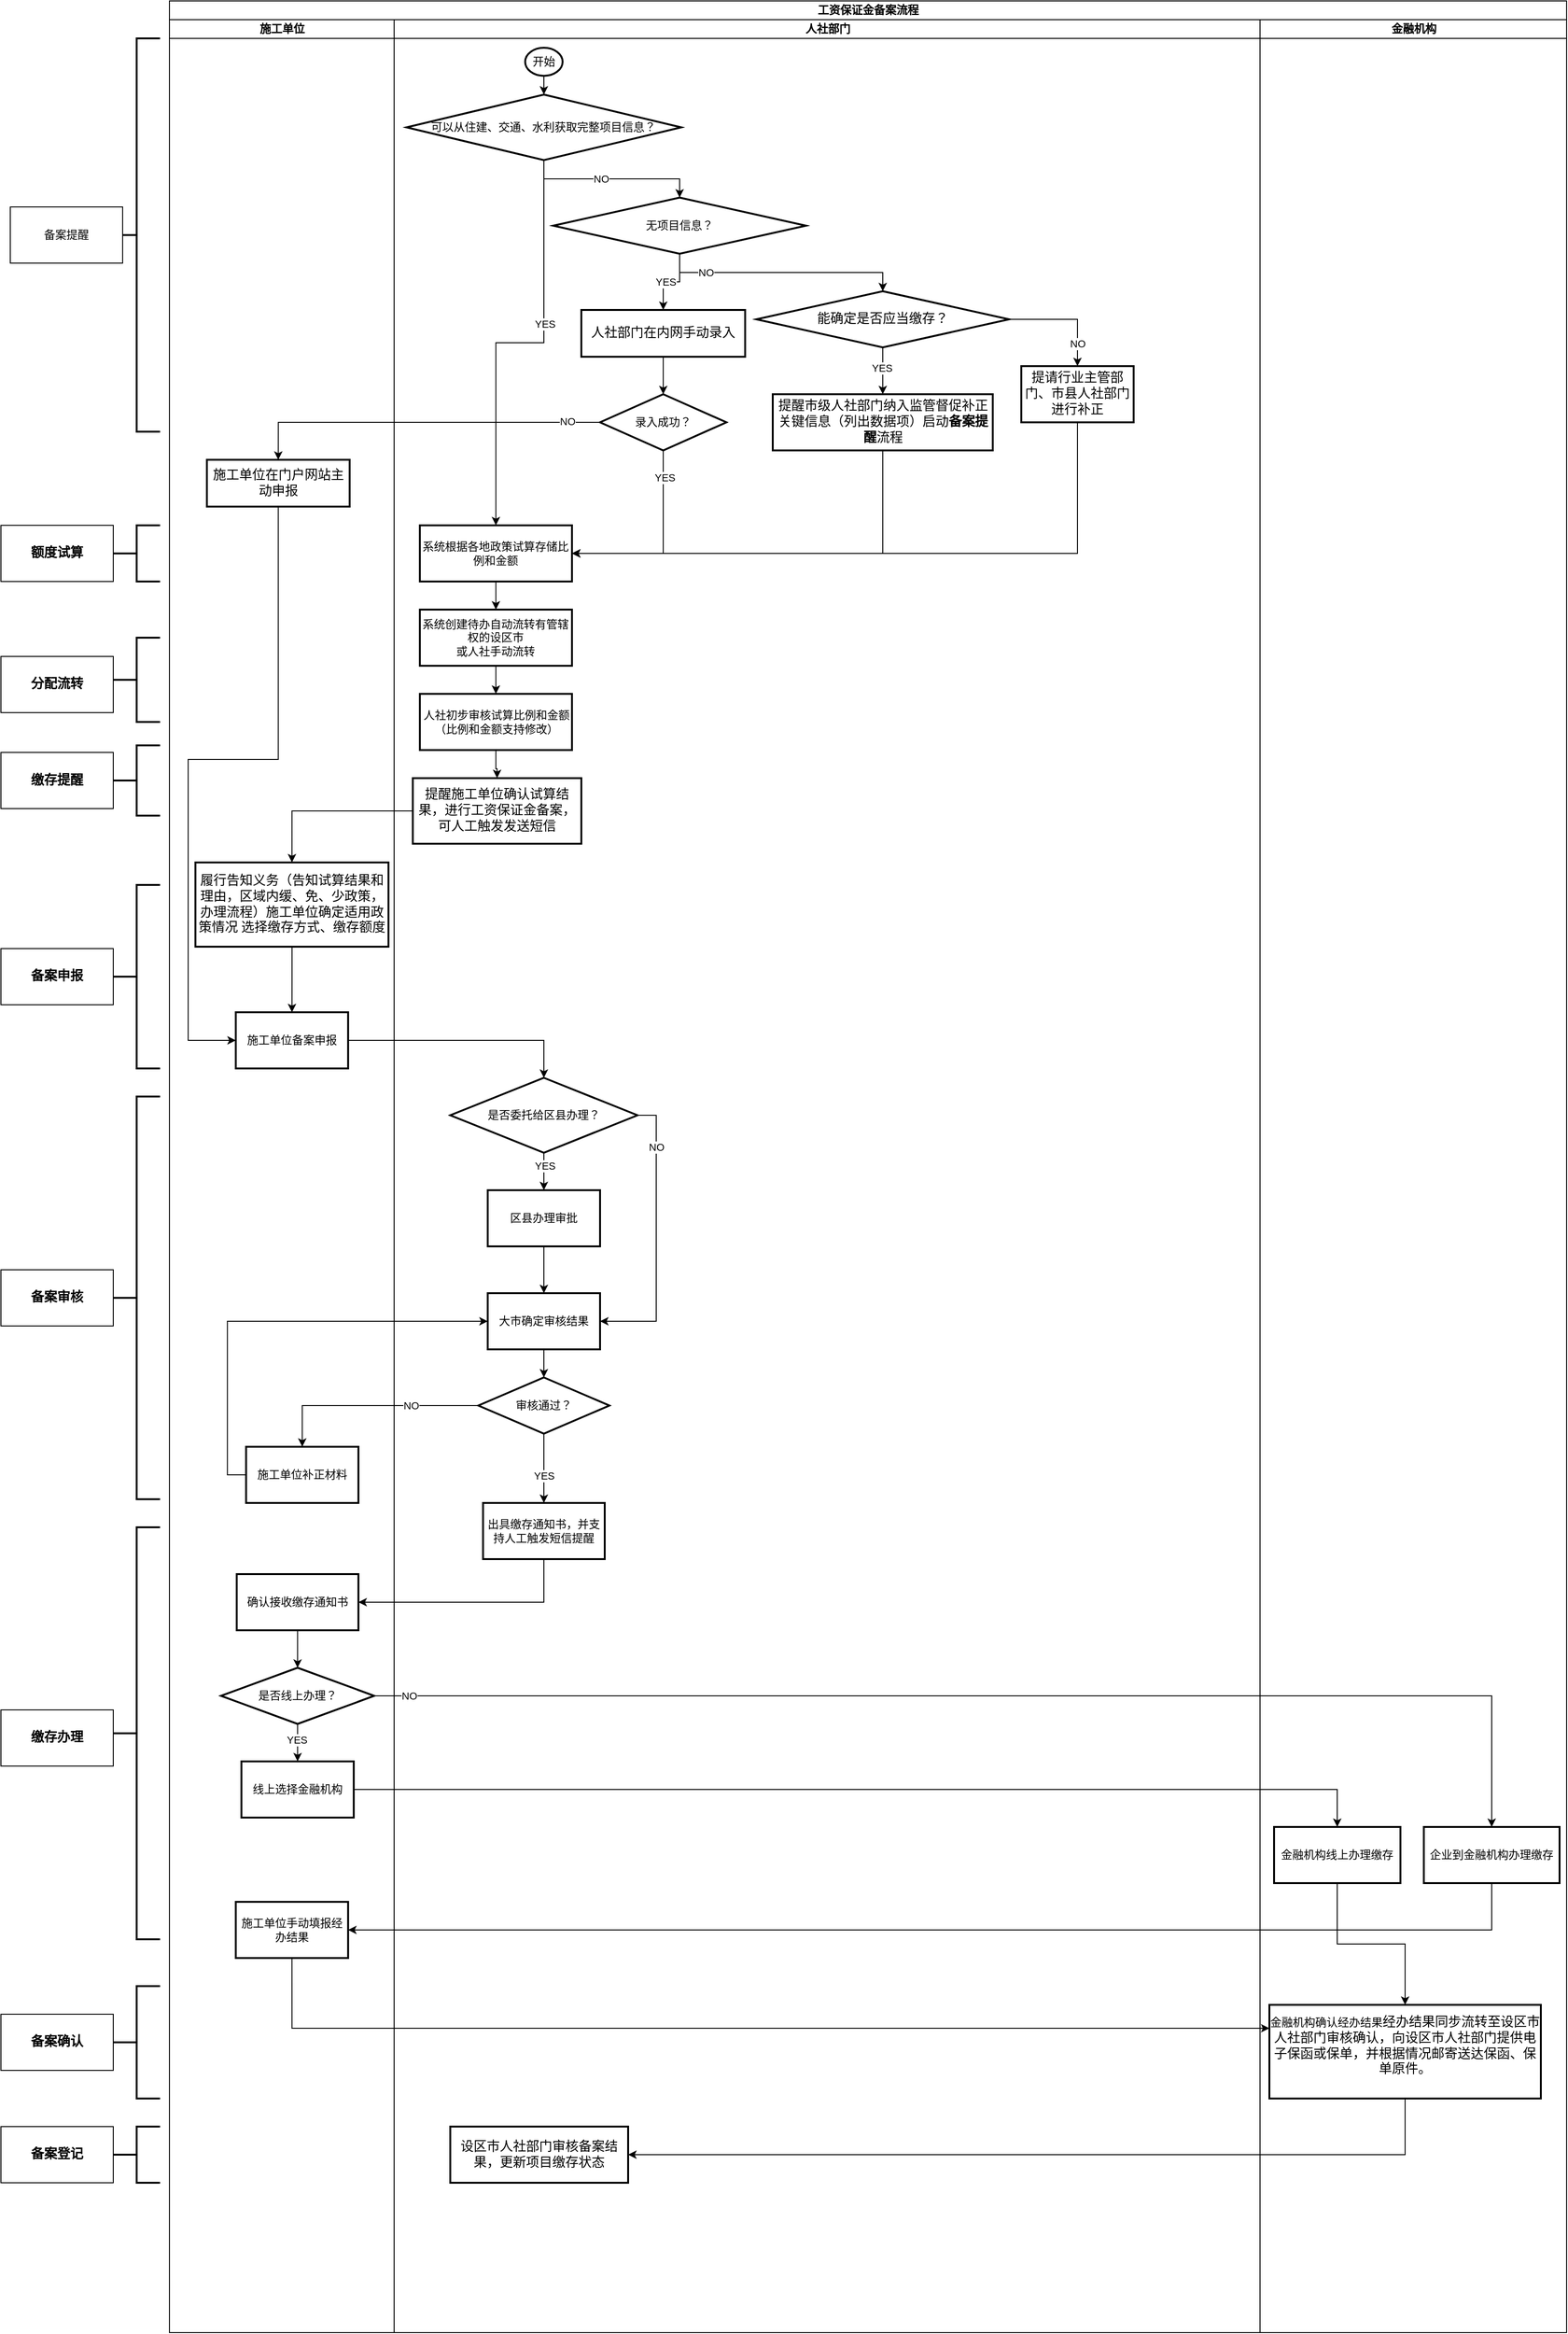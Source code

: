<mxfile version="24.4.13" type="github">
  <diagram id="C5RBs43oDa-KdzZeNtuy" name="Page-1">
    <mxGraphModel dx="1221" dy="769" grid="1" gridSize="10" guides="1" tooltips="1" connect="1" arrows="1" fold="1" page="1" pageScale="1" pageWidth="827" pageHeight="1169" math="0" shadow="0">
      <root>
        <mxCell id="WIyWlLk6GJQsqaUBKTNV-0" />
        <mxCell id="WIyWlLk6GJQsqaUBKTNV-1" parent="WIyWlLk6GJQsqaUBKTNV-0" />
        <mxCell id="9LDn9u9Lr8wdJQs9lt3B-1" value="工资保证金备案流程" style="swimlane;childLayout=stackLayout;resizeParent=1;resizeParentMax=0;startSize=20;html=1;" vertex="1" parent="WIyWlLk6GJQsqaUBKTNV-1">
          <mxGeometry x="200" y="150" width="1492.5" height="2490" as="geometry" />
        </mxCell>
        <mxCell id="9LDn9u9Lr8wdJQs9lt3B-2" value="施工单位" style="swimlane;startSize=20;html=1;" vertex="1" parent="9LDn9u9Lr8wdJQs9lt3B-1">
          <mxGeometry y="20" width="240" height="2470" as="geometry" />
        </mxCell>
        <mxCell id="9LDn9u9Lr8wdJQs9lt3B-81" value="" style="edgeStyle=orthogonalEdgeStyle;rounded=0;orthogonalLoop=1;jettySize=auto;html=1;" edge="1" parent="9LDn9u9Lr8wdJQs9lt3B-2" source="9LDn9u9Lr8wdJQs9lt3B-77" target="9LDn9u9Lr8wdJQs9lt3B-80">
          <mxGeometry relative="1" as="geometry" />
        </mxCell>
        <mxCell id="9LDn9u9Lr8wdJQs9lt3B-77" value="&lt;p class=&quot;MsoNormal&quot;&gt;&lt;span style=&quot;mso-spacerun:&#39;yes&#39;;font-family:宋体;mso-ascii-font-family:Calibri;&lt;br/&gt;mso-hansi-font-family:Calibri;mso-bidi-font-family:&#39;Times New Roman&#39;;font-size:10.5pt;&lt;br/&gt;mso-font-kerning:1.0pt;&quot;&gt;&lt;font face=&quot;宋体&quot;&gt;履行告知义务（告知试算结果和理由，区域内缓、免、少政策，办理流程）&lt;/font&gt;&lt;/span&gt;&lt;font style=&quot;font-family: 宋体; font-size: 10.5pt; background-color: initial;&quot; face=&quot;宋体&quot;&gt;施工单位确定适用政策情况&lt;/font&gt;&lt;span style=&quot;font-family: 宋体; font-size: 10.5pt; background-color: initial;&quot;&gt; &lt;/span&gt;&lt;font style=&quot;font-family: 宋体; font-size: 10.5pt; background-color: initial;&quot; face=&quot;宋体&quot;&gt;选择缴存方式、&lt;/font&gt;&lt;font style=&quot;font-family: 宋体; font-size: 10.5pt; background-color: initial;&quot; face=&quot;宋体&quot;&gt;缴存额度&lt;/font&gt;&lt;/p&gt;" style="whiteSpace=wrap;html=1;strokeWidth=2;" vertex="1" parent="9LDn9u9Lr8wdJQs9lt3B-2">
          <mxGeometry x="27.75" y="900" width="206.25" height="90" as="geometry" />
        </mxCell>
        <mxCell id="9LDn9u9Lr8wdJQs9lt3B-80" value="施工单位备案申报" style="whiteSpace=wrap;html=1;strokeWidth=2;" vertex="1" parent="9LDn9u9Lr8wdJQs9lt3B-2">
          <mxGeometry x="70.87" y="1060" width="120" height="60" as="geometry" />
        </mxCell>
        <mxCell id="9LDn9u9Lr8wdJQs9lt3B-83" style="edgeStyle=orthogonalEdgeStyle;rounded=0;orthogonalLoop=1;jettySize=auto;html=1;entryX=0;entryY=0.5;entryDx=0;entryDy=0;" edge="1" parent="9LDn9u9Lr8wdJQs9lt3B-2" source="9LDn9u9Lr8wdJQs9lt3B-26" target="9LDn9u9Lr8wdJQs9lt3B-80">
          <mxGeometry relative="1" as="geometry">
            <Array as="points">
              <mxPoint x="116" y="790" />
              <mxPoint x="20" y="790" />
              <mxPoint x="20" y="1090" />
            </Array>
          </mxGeometry>
        </mxCell>
        <mxCell id="9LDn9u9Lr8wdJQs9lt3B-26" value="&lt;p class=&quot;MsoNormal&quot;&gt;&lt;span style=&quot;mso-spacerun:&#39;yes&#39;;font-family:宋体;mso-ascii-font-family:Calibri;&lt;br/&gt;mso-hansi-font-family:Calibri;mso-bidi-font-family:&#39;Times New Roman&#39;;font-size:10.5pt;&lt;br/&gt;mso-font-kerning:1.0pt;&quot;&gt;施工单位在门户网站主动申报&lt;/span&gt;&lt;/p&gt;" style="whiteSpace=wrap;html=1;strokeWidth=2;" vertex="1" parent="9LDn9u9Lr8wdJQs9lt3B-2">
          <mxGeometry x="40" y="470" width="152.5" height="50" as="geometry" />
        </mxCell>
        <mxCell id="9LDn9u9Lr8wdJQs9lt3B-89" value="施工单位补正材料" style="whiteSpace=wrap;html=1;strokeWidth=2;" vertex="1" parent="9LDn9u9Lr8wdJQs9lt3B-2">
          <mxGeometry x="81.87" y="1524" width="120" height="60" as="geometry" />
        </mxCell>
        <mxCell id="9LDn9u9Lr8wdJQs9lt3B-99" value="" style="edgeStyle=orthogonalEdgeStyle;rounded=0;orthogonalLoop=1;jettySize=auto;html=1;" edge="1" parent="9LDn9u9Lr8wdJQs9lt3B-2" source="9LDn9u9Lr8wdJQs9lt3B-96" target="9LDn9u9Lr8wdJQs9lt3B-98">
          <mxGeometry relative="1" as="geometry" />
        </mxCell>
        <mxCell id="9LDn9u9Lr8wdJQs9lt3B-96" value="确认接收缴存通知书" style="whiteSpace=wrap;html=1;strokeWidth=2;" vertex="1" parent="9LDn9u9Lr8wdJQs9lt3B-2">
          <mxGeometry x="71.87" y="1660" width="130" height="60" as="geometry" />
        </mxCell>
        <mxCell id="9LDn9u9Lr8wdJQs9lt3B-101" value="" style="edgeStyle=orthogonalEdgeStyle;rounded=0;orthogonalLoop=1;jettySize=auto;html=1;" edge="1" parent="9LDn9u9Lr8wdJQs9lt3B-2" source="9LDn9u9Lr8wdJQs9lt3B-98" target="9LDn9u9Lr8wdJQs9lt3B-100">
          <mxGeometry relative="1" as="geometry" />
        </mxCell>
        <mxCell id="9LDn9u9Lr8wdJQs9lt3B-108" value="YES" style="edgeLabel;html=1;align=center;verticalAlign=middle;resizable=0;points=[];" vertex="1" connectable="0" parent="9LDn9u9Lr8wdJQs9lt3B-101">
          <mxGeometry x="-0.141" y="-1" relative="1" as="geometry">
            <mxPoint as="offset" />
          </mxGeometry>
        </mxCell>
        <mxCell id="9LDn9u9Lr8wdJQs9lt3B-98" value="是否线上办理？" style="rhombus;whiteSpace=wrap;html=1;strokeWidth=2;" vertex="1" parent="9LDn9u9Lr8wdJQs9lt3B-2">
          <mxGeometry x="55.01" y="1760" width="163.75" height="60" as="geometry" />
        </mxCell>
        <mxCell id="9LDn9u9Lr8wdJQs9lt3B-100" value="线上选择金融机构" style="whiteSpace=wrap;html=1;strokeWidth=2;" vertex="1" parent="9LDn9u9Lr8wdJQs9lt3B-2">
          <mxGeometry x="76.885" y="1860" width="120" height="60" as="geometry" />
        </mxCell>
        <mxCell id="9LDn9u9Lr8wdJQs9lt3B-109" value="施工单位手动填报经办结果" style="whiteSpace=wrap;html=1;strokeWidth=2;" vertex="1" parent="9LDn9u9Lr8wdJQs9lt3B-2">
          <mxGeometry x="70.865" y="2010" width="120" height="60" as="geometry" />
        </mxCell>
        <mxCell id="9LDn9u9Lr8wdJQs9lt3B-3" value="人社部门" style="swimlane;startSize=20;html=1;" vertex="1" parent="9LDn9u9Lr8wdJQs9lt3B-1">
          <mxGeometry x="240" y="20" width="925" height="2470" as="geometry" />
        </mxCell>
        <mxCell id="9LDn9u9Lr8wdJQs9lt3B-5" value="开始" style="strokeWidth=2;html=1;shape=mxgraph.flowchart.start_2;whiteSpace=wrap;" vertex="1" parent="9LDn9u9Lr8wdJQs9lt3B-3">
          <mxGeometry x="140" y="30" width="40" height="30" as="geometry" />
        </mxCell>
        <mxCell id="9LDn9u9Lr8wdJQs9lt3B-9" value="" style="edgeStyle=orthogonalEdgeStyle;rounded=0;orthogonalLoop=1;jettySize=auto;html=1;" edge="1" parent="9LDn9u9Lr8wdJQs9lt3B-3" source="9LDn9u9Lr8wdJQs9lt3B-6" target="9LDn9u9Lr8wdJQs9lt3B-8">
          <mxGeometry relative="1" as="geometry" />
        </mxCell>
        <mxCell id="9LDn9u9Lr8wdJQs9lt3B-10" value="YES" style="edgeLabel;html=1;align=center;verticalAlign=middle;resizable=0;points=[];" vertex="1" connectable="0" parent="9LDn9u9Lr8wdJQs9lt3B-9">
          <mxGeometry x="-0.209" y="1" relative="1" as="geometry">
            <mxPoint as="offset" />
          </mxGeometry>
        </mxCell>
        <mxCell id="9LDn9u9Lr8wdJQs9lt3B-6" value="可以从住建、交通、水利获取完整项目信息？" style="strokeWidth=2;html=1;shape=mxgraph.flowchart.decision;whiteSpace=wrap;" vertex="1" parent="9LDn9u9Lr8wdJQs9lt3B-3">
          <mxGeometry x="13.28" y="80" width="293.44" height="70" as="geometry" />
        </mxCell>
        <mxCell id="9LDn9u9Lr8wdJQs9lt3B-7" style="edgeStyle=orthogonalEdgeStyle;rounded=0;orthogonalLoop=1;jettySize=auto;html=1;entryX=0.5;entryY=0;entryDx=0;entryDy=0;entryPerimeter=0;" edge="1" parent="9LDn9u9Lr8wdJQs9lt3B-3" source="9LDn9u9Lr8wdJQs9lt3B-5" target="9LDn9u9Lr8wdJQs9lt3B-6">
          <mxGeometry relative="1" as="geometry" />
        </mxCell>
        <mxCell id="9LDn9u9Lr8wdJQs9lt3B-63" style="edgeStyle=orthogonalEdgeStyle;rounded=0;orthogonalLoop=1;jettySize=auto;html=1;entryX=0.5;entryY=0;entryDx=0;entryDy=0;" edge="1" parent="9LDn9u9Lr8wdJQs9lt3B-3" source="9LDn9u9Lr8wdJQs9lt3B-8" target="9LDn9u9Lr8wdJQs9lt3B-73">
          <mxGeometry relative="1" as="geometry" />
        </mxCell>
        <mxCell id="9LDn9u9Lr8wdJQs9lt3B-8" value="系统根据各地政策试算存储比例和金额" style="whiteSpace=wrap;html=1;strokeWidth=2;" vertex="1" parent="9LDn9u9Lr8wdJQs9lt3B-3">
          <mxGeometry x="27.49" y="540" width="162.51" height="60" as="geometry" />
        </mxCell>
        <mxCell id="9LDn9u9Lr8wdJQs9lt3B-32" value="" style="edgeStyle=orthogonalEdgeStyle;rounded=0;orthogonalLoop=1;jettySize=auto;html=1;entryX=0.5;entryY=0;entryDx=0;entryDy=0;entryPerimeter=0;" edge="1" parent="9LDn9u9Lr8wdJQs9lt3B-3" source="9LDn9u9Lr8wdJQs9lt3B-11" target="9LDn9u9Lr8wdJQs9lt3B-31">
          <mxGeometry relative="1" as="geometry" />
        </mxCell>
        <mxCell id="9LDn9u9Lr8wdJQs9lt3B-143" value="NO" style="edgeLabel;html=1;align=center;verticalAlign=middle;resizable=0;points=[];" vertex="1" connectable="0" parent="9LDn9u9Lr8wdJQs9lt3B-32">
          <mxGeometry x="-0.619" relative="1" as="geometry">
            <mxPoint x="-1" as="offset" />
          </mxGeometry>
        </mxCell>
        <mxCell id="9LDn9u9Lr8wdJQs9lt3B-11" value="无项目信息？" style="strokeWidth=2;html=1;shape=mxgraph.flowchart.decision;whiteSpace=wrap;" vertex="1" parent="9LDn9u9Lr8wdJQs9lt3B-3">
          <mxGeometry x="170" y="190" width="270" height="60" as="geometry" />
        </mxCell>
        <mxCell id="9LDn9u9Lr8wdJQs9lt3B-18" value="" style="edgeStyle=orthogonalEdgeStyle;rounded=0;orthogonalLoop=1;jettySize=auto;html=1;" edge="1" parent="9LDn9u9Lr8wdJQs9lt3B-3" source="9LDn9u9Lr8wdJQs9lt3B-14" target="9LDn9u9Lr8wdJQs9lt3B-17">
          <mxGeometry relative="1" as="geometry" />
        </mxCell>
        <mxCell id="9LDn9u9Lr8wdJQs9lt3B-14" value="&lt;p class=&quot;MsoNormal&quot;&gt;&lt;span style=&quot;mso-spacerun:&#39;yes&#39;;font-family:宋体;mso-ascii-font-family:Calibri;&lt;br/&gt;mso-hansi-font-family:Calibri;mso-bidi-font-family:&#39;Times New Roman&#39;;font-size:10.5pt;&lt;br/&gt;mso-font-kerning:1.0pt;&quot;&gt;人社部门在内网手动录入&lt;/span&gt;&lt;span style=&quot;mso-spacerun:&#39;yes&#39;;font-family:宋体;mso-ascii-font-family:Calibri;&lt;br/&gt;mso-hansi-font-family:Calibri;mso-bidi-font-family:&#39;Times New Roman&#39;;font-size:10.5pt;&lt;br/&gt;mso-font-kerning:1.0pt;&quot;&gt;&lt;/span&gt;&lt;/p&gt;" style="whiteSpace=wrap;html=1;strokeWidth=2;" vertex="1" parent="9LDn9u9Lr8wdJQs9lt3B-3">
          <mxGeometry x="200" y="310" width="175" height="50" as="geometry" />
        </mxCell>
        <mxCell id="9LDn9u9Lr8wdJQs9lt3B-12" value="" style="edgeStyle=orthogonalEdgeStyle;rounded=0;orthogonalLoop=1;jettySize=auto;html=1;" edge="1" parent="9LDn9u9Lr8wdJQs9lt3B-3" source="9LDn9u9Lr8wdJQs9lt3B-6" target="9LDn9u9Lr8wdJQs9lt3B-11">
          <mxGeometry relative="1" as="geometry" />
        </mxCell>
        <mxCell id="9LDn9u9Lr8wdJQs9lt3B-13" value="NO" style="edgeLabel;html=1;align=center;verticalAlign=middle;resizable=0;points=[];" vertex="1" connectable="0" parent="9LDn9u9Lr8wdJQs9lt3B-12">
          <mxGeometry x="-0.132" relative="1" as="geometry">
            <mxPoint as="offset" />
          </mxGeometry>
        </mxCell>
        <mxCell id="9LDn9u9Lr8wdJQs9lt3B-15" value="" style="edgeStyle=orthogonalEdgeStyle;rounded=0;orthogonalLoop=1;jettySize=auto;html=1;" edge="1" parent="9LDn9u9Lr8wdJQs9lt3B-3" source="9LDn9u9Lr8wdJQs9lt3B-11" target="9LDn9u9Lr8wdJQs9lt3B-14">
          <mxGeometry relative="1" as="geometry" />
        </mxCell>
        <mxCell id="9LDn9u9Lr8wdJQs9lt3B-16" value="YES" style="edgeLabel;html=1;align=center;verticalAlign=middle;resizable=0;points=[];" vertex="1" connectable="0" parent="9LDn9u9Lr8wdJQs9lt3B-15">
          <mxGeometry x="0.168" relative="1" as="geometry">
            <mxPoint as="offset" />
          </mxGeometry>
        </mxCell>
        <mxCell id="9LDn9u9Lr8wdJQs9lt3B-145" style="edgeStyle=orthogonalEdgeStyle;rounded=0;orthogonalLoop=1;jettySize=auto;html=1;entryX=1;entryY=0.5;entryDx=0;entryDy=0;exitX=0.5;exitY=1;exitDx=0;exitDy=0;" edge="1" parent="9LDn9u9Lr8wdJQs9lt3B-3" source="9LDn9u9Lr8wdJQs9lt3B-17" target="9LDn9u9Lr8wdJQs9lt3B-8">
          <mxGeometry relative="1" as="geometry" />
        </mxCell>
        <mxCell id="9LDn9u9Lr8wdJQs9lt3B-146" value="YES" style="edgeLabel;html=1;align=center;verticalAlign=middle;resizable=0;points=[];" vertex="1" connectable="0" parent="9LDn9u9Lr8wdJQs9lt3B-145">
          <mxGeometry x="-0.72" y="1" relative="1" as="geometry">
            <mxPoint as="offset" />
          </mxGeometry>
        </mxCell>
        <mxCell id="9LDn9u9Lr8wdJQs9lt3B-17" value="录入成功？" style="rhombus;whiteSpace=wrap;html=1;strokeWidth=2;" vertex="1" parent="9LDn9u9Lr8wdJQs9lt3B-3">
          <mxGeometry x="220" y="400" width="135" height="60" as="geometry" />
        </mxCell>
        <mxCell id="9LDn9u9Lr8wdJQs9lt3B-34" value="" style="edgeStyle=orthogonalEdgeStyle;rounded=0;orthogonalLoop=1;jettySize=auto;html=1;" edge="1" parent="9LDn9u9Lr8wdJQs9lt3B-3" source="9LDn9u9Lr8wdJQs9lt3B-31" target="9LDn9u9Lr8wdJQs9lt3B-33">
          <mxGeometry relative="1" as="geometry" />
        </mxCell>
        <mxCell id="9LDn9u9Lr8wdJQs9lt3B-35" value="YES" style="edgeLabel;html=1;align=center;verticalAlign=middle;resizable=0;points=[];" vertex="1" connectable="0" parent="9LDn9u9Lr8wdJQs9lt3B-34">
          <mxGeometry x="-0.133" y="-1" relative="1" as="geometry">
            <mxPoint as="offset" />
          </mxGeometry>
        </mxCell>
        <mxCell id="9LDn9u9Lr8wdJQs9lt3B-37" value="" style="edgeStyle=orthogonalEdgeStyle;rounded=0;orthogonalLoop=1;jettySize=auto;html=1;" edge="1" parent="9LDn9u9Lr8wdJQs9lt3B-3" source="9LDn9u9Lr8wdJQs9lt3B-31" target="9LDn9u9Lr8wdJQs9lt3B-36">
          <mxGeometry relative="1" as="geometry" />
        </mxCell>
        <mxCell id="9LDn9u9Lr8wdJQs9lt3B-38" value="NO" style="edgeLabel;html=1;align=center;verticalAlign=middle;resizable=0;points=[];" vertex="1" connectable="0" parent="9LDn9u9Lr8wdJQs9lt3B-37">
          <mxGeometry x="0.604" relative="1" as="geometry">
            <mxPoint as="offset" />
          </mxGeometry>
        </mxCell>
        <mxCell id="9LDn9u9Lr8wdJQs9lt3B-31" value="&lt;p class=&quot;MsoNormal&quot;&gt;&lt;span style=&quot;mso-spacerun:&#39;yes&#39;;font-family:宋体;mso-ascii-font-family:Calibri;&lt;br/&gt;mso-hansi-font-family:Calibri;mso-bidi-font-family:&#39;Times New Roman&#39;;font-size:10.5pt;&lt;br/&gt;mso-font-kerning:1.0pt;&quot;&gt;能确定是否应当缴存？&lt;/span&gt;&lt;/p&gt;" style="strokeWidth=2;html=1;shape=mxgraph.flowchart.decision;whiteSpace=wrap;" vertex="1" parent="9LDn9u9Lr8wdJQs9lt3B-3">
          <mxGeometry x="387" y="290" width="270" height="60" as="geometry" />
        </mxCell>
        <mxCell id="9LDn9u9Lr8wdJQs9lt3B-42" value="" style="edgeStyle=orthogonalEdgeStyle;rounded=0;orthogonalLoop=1;jettySize=auto;html=1;entryX=1;entryY=0.5;entryDx=0;entryDy=0;exitX=0.5;exitY=1;exitDx=0;exitDy=0;" edge="1" parent="9LDn9u9Lr8wdJQs9lt3B-3" source="9LDn9u9Lr8wdJQs9lt3B-33" target="9LDn9u9Lr8wdJQs9lt3B-8">
          <mxGeometry relative="1" as="geometry" />
        </mxCell>
        <mxCell id="9LDn9u9Lr8wdJQs9lt3B-33" value="&lt;p class=&quot;MsoNormal&quot;&gt;&lt;span style=&quot;mso-spacerun:&#39;yes&#39;;font-family:宋体;mso-ascii-font-family:Calibri;&lt;br/&gt;mso-hansi-font-family:Calibri;mso-bidi-font-family:&#39;Times New Roman&#39;;font-size:10.5pt;&lt;br/&gt;mso-font-kerning:1.0pt;&quot;&gt;提醒市级人社部门纳入监管&lt;/span&gt;&lt;span style=&quot;background-color: initial; font-family: 宋体; font-size: 10.5pt;&quot;&gt;督促补正关键信息（列出数据项）启动&lt;/span&gt;&lt;b style=&quot;background-color: initial;&quot;&gt;&lt;span style=&quot;font-family: 宋体; font-size: 10.5pt;&quot;&gt;备案提醒&lt;/span&gt;&lt;/b&gt;&lt;span style=&quot;background-color: initial; font-family: 宋体; font-size: 10.5pt;&quot;&gt;流程&lt;/span&gt;&lt;/p&gt;" style="whiteSpace=wrap;html=1;strokeWidth=2;" vertex="1" parent="9LDn9u9Lr8wdJQs9lt3B-3">
          <mxGeometry x="404.5" y="400" width="235" height="60" as="geometry" />
        </mxCell>
        <mxCell id="9LDn9u9Lr8wdJQs9lt3B-57" style="edgeStyle=orthogonalEdgeStyle;rounded=0;orthogonalLoop=1;jettySize=auto;html=1;entryX=1;entryY=0.5;entryDx=0;entryDy=0;exitX=0.5;exitY=1;exitDx=0;exitDy=0;" edge="1" parent="9LDn9u9Lr8wdJQs9lt3B-3" source="9LDn9u9Lr8wdJQs9lt3B-36" target="9LDn9u9Lr8wdJQs9lt3B-8">
          <mxGeometry relative="1" as="geometry">
            <Array as="points">
              <mxPoint x="730" y="570" />
            </Array>
          </mxGeometry>
        </mxCell>
        <mxCell id="9LDn9u9Lr8wdJQs9lt3B-36" value="&lt;p class=&quot;MsoNormal&quot;&gt;&lt;span style=&quot;mso-spacerun:&#39;yes&#39;;font-family:宋体;mso-ascii-font-family:Calibri;&lt;br/&gt;mso-hansi-font-family:Calibri;mso-bidi-font-family:&#39;Times New Roman&#39;;font-size:10.5pt;&lt;br/&gt;mso-font-kerning:1.0pt;&quot;&gt;提请行业主管部门、市县人社部门进行补正&lt;/span&gt;&lt;/p&gt;" style="whiteSpace=wrap;html=1;strokeWidth=2;" vertex="1" parent="9LDn9u9Lr8wdJQs9lt3B-3">
          <mxGeometry x="670" y="370" width="120" height="60" as="geometry" />
        </mxCell>
        <mxCell id="9LDn9u9Lr8wdJQs9lt3B-48" value="" style="edgeStyle=orthogonalEdgeStyle;rounded=0;orthogonalLoop=1;jettySize=auto;html=1;" edge="1" parent="9LDn9u9Lr8wdJQs9lt3B-3" source="9LDn9u9Lr8wdJQs9lt3B-45" target="9LDn9u9Lr8wdJQs9lt3B-47">
          <mxGeometry relative="1" as="geometry" />
        </mxCell>
        <mxCell id="9LDn9u9Lr8wdJQs9lt3B-49" value="YES" style="edgeLabel;html=1;align=center;verticalAlign=middle;resizable=0;points=[];" vertex="1" connectable="0" parent="9LDn9u9Lr8wdJQs9lt3B-48">
          <mxGeometry x="-0.289" y="1" relative="1" as="geometry">
            <mxPoint as="offset" />
          </mxGeometry>
        </mxCell>
        <mxCell id="9LDn9u9Lr8wdJQs9lt3B-60" style="edgeStyle=orthogonalEdgeStyle;rounded=0;orthogonalLoop=1;jettySize=auto;html=1;entryX=1;entryY=0.5;entryDx=0;entryDy=0;exitX=1;exitY=0.5;exitDx=0;exitDy=0;" edge="1" parent="9LDn9u9Lr8wdJQs9lt3B-3" source="9LDn9u9Lr8wdJQs9lt3B-45" target="9LDn9u9Lr8wdJQs9lt3B-50">
          <mxGeometry relative="1" as="geometry" />
        </mxCell>
        <mxCell id="9LDn9u9Lr8wdJQs9lt3B-61" value="NO" style="edgeLabel;html=1;align=center;verticalAlign=middle;resizable=0;points=[];" vertex="1" connectable="0" parent="9LDn9u9Lr8wdJQs9lt3B-60">
          <mxGeometry x="-0.638" relative="1" as="geometry">
            <mxPoint y="-1" as="offset" />
          </mxGeometry>
        </mxCell>
        <mxCell id="9LDn9u9Lr8wdJQs9lt3B-45" value="是否委托给区县办理？" style="rhombus;whiteSpace=wrap;html=1;strokeWidth=2;" vertex="1" parent="9LDn9u9Lr8wdJQs9lt3B-3">
          <mxGeometry x="60" y="1130" width="200" height="80" as="geometry" />
        </mxCell>
        <mxCell id="9LDn9u9Lr8wdJQs9lt3B-51" value="" style="edgeStyle=orthogonalEdgeStyle;rounded=0;orthogonalLoop=1;jettySize=auto;html=1;" edge="1" parent="9LDn9u9Lr8wdJQs9lt3B-3" source="9LDn9u9Lr8wdJQs9lt3B-47" target="9LDn9u9Lr8wdJQs9lt3B-50">
          <mxGeometry relative="1" as="geometry" />
        </mxCell>
        <mxCell id="9LDn9u9Lr8wdJQs9lt3B-47" value="区县办理审批" style="whiteSpace=wrap;html=1;strokeWidth=2;" vertex="1" parent="9LDn9u9Lr8wdJQs9lt3B-3">
          <mxGeometry x="100.01" y="1250" width="120" height="60" as="geometry" />
        </mxCell>
        <mxCell id="9LDn9u9Lr8wdJQs9lt3B-86" value="" style="edgeStyle=orthogonalEdgeStyle;rounded=0;orthogonalLoop=1;jettySize=auto;html=1;" edge="1" parent="9LDn9u9Lr8wdJQs9lt3B-3" source="9LDn9u9Lr8wdJQs9lt3B-50" target="9LDn9u9Lr8wdJQs9lt3B-85">
          <mxGeometry relative="1" as="geometry" />
        </mxCell>
        <mxCell id="9LDn9u9Lr8wdJQs9lt3B-50" value="大市确定审核结果" style="whiteSpace=wrap;html=1;strokeWidth=2;" vertex="1" parent="9LDn9u9Lr8wdJQs9lt3B-3">
          <mxGeometry x="100" y="1360" width="120" height="60" as="geometry" />
        </mxCell>
        <mxCell id="9LDn9u9Lr8wdJQs9lt3B-62" value="人社初步审核试算比例和金额（比例和金额支持修改）" style="whiteSpace=wrap;html=1;strokeWidth=2;" vertex="1" parent="9LDn9u9Lr8wdJQs9lt3B-3">
          <mxGeometry x="27.5" y="720" width="162.5" height="60" as="geometry" />
        </mxCell>
        <mxCell id="9LDn9u9Lr8wdJQs9lt3B-74" style="edgeStyle=orthogonalEdgeStyle;rounded=0;orthogonalLoop=1;jettySize=auto;html=1;entryX=0.5;entryY=0;entryDx=0;entryDy=0;" edge="1" parent="9LDn9u9Lr8wdJQs9lt3B-3" source="9LDn9u9Lr8wdJQs9lt3B-73" target="9LDn9u9Lr8wdJQs9lt3B-62">
          <mxGeometry relative="1" as="geometry" />
        </mxCell>
        <mxCell id="9LDn9u9Lr8wdJQs9lt3B-73" value="系统创建待办自动流转有管辖权的设区市&lt;div&gt;或&lt;span style=&quot;background-color: initial;&quot;&gt;人社手动流转&lt;/span&gt;&lt;/div&gt;" style="whiteSpace=wrap;html=1;strokeWidth=2;" vertex="1" parent="9LDn9u9Lr8wdJQs9lt3B-3">
          <mxGeometry x="27.49" y="630" width="162.51" height="60" as="geometry" />
        </mxCell>
        <mxCell id="9LDn9u9Lr8wdJQs9lt3B-65" value="&lt;p class=&quot;MsoNormal&quot;&gt;&lt;span style=&quot;mso-spacerun:&#39;yes&#39;;font-family:宋体;mso-ascii-font-family:Calibri;&lt;br/&gt;mso-hansi-font-family:Calibri;mso-bidi-font-family:&#39;Times New Roman&#39;;font-size:10.5pt;&lt;br/&gt;mso-font-kerning:1.0pt;&quot;&gt;提醒施工单位确认试算结果，进行工资保证金备案，可人工触发发送短信&lt;/span&gt;&lt;/p&gt;" style="whiteSpace=wrap;html=1;strokeWidth=2;" vertex="1" parent="9LDn9u9Lr8wdJQs9lt3B-3">
          <mxGeometry x="20" y="810" width="180" height="70" as="geometry" />
        </mxCell>
        <mxCell id="9LDn9u9Lr8wdJQs9lt3B-69" style="edgeStyle=orthogonalEdgeStyle;rounded=0;orthogonalLoop=1;jettySize=auto;html=1;entryX=0.5;entryY=0;entryDx=0;entryDy=0;" edge="1" parent="9LDn9u9Lr8wdJQs9lt3B-3" source="9LDn9u9Lr8wdJQs9lt3B-62" target="9LDn9u9Lr8wdJQs9lt3B-65">
          <mxGeometry relative="1" as="geometry" />
        </mxCell>
        <mxCell id="9LDn9u9Lr8wdJQs9lt3B-88" value="" style="edgeStyle=orthogonalEdgeStyle;rounded=0;orthogonalLoop=1;jettySize=auto;html=1;" edge="1" parent="9LDn9u9Lr8wdJQs9lt3B-3" source="9LDn9u9Lr8wdJQs9lt3B-85" target="9LDn9u9Lr8wdJQs9lt3B-87">
          <mxGeometry relative="1" as="geometry" />
        </mxCell>
        <mxCell id="9LDn9u9Lr8wdJQs9lt3B-92" value="YES" style="edgeLabel;html=1;align=center;verticalAlign=middle;resizable=0;points=[];" vertex="1" connectable="0" parent="9LDn9u9Lr8wdJQs9lt3B-88">
          <mxGeometry x="0.213" relative="1" as="geometry">
            <mxPoint as="offset" />
          </mxGeometry>
        </mxCell>
        <mxCell id="9LDn9u9Lr8wdJQs9lt3B-85" value="审核通过？" style="rhombus;whiteSpace=wrap;html=1;strokeWidth=2;" vertex="1" parent="9LDn9u9Lr8wdJQs9lt3B-3">
          <mxGeometry x="90" y="1450" width="140" height="60" as="geometry" />
        </mxCell>
        <mxCell id="9LDn9u9Lr8wdJQs9lt3B-87" value="出具缴存通知书，并支持人工触发短信提醒" style="whiteSpace=wrap;html=1;strokeWidth=2;" vertex="1" parent="9LDn9u9Lr8wdJQs9lt3B-3">
          <mxGeometry x="95.01" y="1584" width="130" height="60" as="geometry" />
        </mxCell>
        <mxCell id="9LDn9u9Lr8wdJQs9lt3B-123" value="&lt;p class=&quot;MsoNormal&quot;&gt;&lt;span style=&quot;font-family: 宋体; font-size: 10.5pt;&quot;&gt;设区市人社部门审核备案结果，更新项目缴存状态&lt;/span&gt;&lt;/p&gt;" style="whiteSpace=wrap;html=1;strokeWidth=2;" vertex="1" parent="9LDn9u9Lr8wdJQs9lt3B-3">
          <mxGeometry x="60" y="2250" width="190" height="60" as="geometry" />
        </mxCell>
        <mxCell id="9LDn9u9Lr8wdJQs9lt3B-4" value="金融机构" style="swimlane;startSize=20;html=1;" vertex="1" parent="9LDn9u9Lr8wdJQs9lt3B-1">
          <mxGeometry x="1165" y="20" width="327.5" height="2470" as="geometry" />
        </mxCell>
        <mxCell id="9LDn9u9Lr8wdJQs9lt3B-102" value="企业到金融机构办理缴存" style="whiteSpace=wrap;html=1;strokeWidth=2;" vertex="1" parent="9LDn9u9Lr8wdJQs9lt3B-4">
          <mxGeometry x="175" y="1930" width="145" height="60" as="geometry" />
        </mxCell>
        <mxCell id="9LDn9u9Lr8wdJQs9lt3B-122" style="edgeStyle=orthogonalEdgeStyle;rounded=0;orthogonalLoop=1;jettySize=auto;html=1;entryX=0.5;entryY=0;entryDx=0;entryDy=0;" edge="1" parent="9LDn9u9Lr8wdJQs9lt3B-4" source="9LDn9u9Lr8wdJQs9lt3B-105" target="9LDn9u9Lr8wdJQs9lt3B-111">
          <mxGeometry relative="1" as="geometry" />
        </mxCell>
        <mxCell id="9LDn9u9Lr8wdJQs9lt3B-105" value="金融机构线上办理缴存" style="whiteSpace=wrap;html=1;strokeWidth=2;" vertex="1" parent="9LDn9u9Lr8wdJQs9lt3B-4">
          <mxGeometry x="15" y="1930" width="135" height="60" as="geometry" />
        </mxCell>
        <mxCell id="9LDn9u9Lr8wdJQs9lt3B-111" value="金融机构确认经办结果&lt;span style=&quot;text-indent: -94.5pt; background-color: initial; font-family: 宋体; font-size: 10.5pt;&quot;&gt;经办结果同步流转至&lt;/span&gt;&lt;span style=&quot;text-indent: -94.5pt; background-color: initial; font-family: 宋体; font-size: 10.5pt;&quot;&gt;设区市人社部门审核确认，向&lt;/span&gt;&lt;span style=&quot;text-indent: -94.5pt; background-color: initial; font-family: 宋体; font-size: 10.5pt;&quot;&gt;设区市人社部门提供电子保函或保单，并根据情况邮寄送达保函、保单原件。&lt;/span&gt;&lt;p style=&quot;margin-left:94.5pt;text-indent:-94.5pt;mso-char-indent-count:-9.0;&quot; class=&quot;MsoNormal&quot;&gt;&lt;span style=&quot;font-family: 宋体; font-size: 10.5pt;&quot;&gt;&lt;/span&gt;&lt;/p&gt;" style="whiteSpace=wrap;html=1;strokeWidth=2;" vertex="1" parent="9LDn9u9Lr8wdJQs9lt3B-4">
          <mxGeometry x="10" y="2120" width="290" height="100" as="geometry" />
        </mxCell>
        <mxCell id="9LDn9u9Lr8wdJQs9lt3B-78" style="edgeStyle=orthogonalEdgeStyle;rounded=0;orthogonalLoop=1;jettySize=auto;html=1;entryX=0.5;entryY=0;entryDx=0;entryDy=0;" edge="1" parent="9LDn9u9Lr8wdJQs9lt3B-1" source="9LDn9u9Lr8wdJQs9lt3B-65" target="9LDn9u9Lr8wdJQs9lt3B-77">
          <mxGeometry relative="1" as="geometry" />
        </mxCell>
        <mxCell id="9LDn9u9Lr8wdJQs9lt3B-27" style="edgeStyle=orthogonalEdgeStyle;rounded=0;orthogonalLoop=1;jettySize=auto;html=1;entryX=0.5;entryY=0;entryDx=0;entryDy=0;" edge="1" parent="9LDn9u9Lr8wdJQs9lt3B-1" source="9LDn9u9Lr8wdJQs9lt3B-17" target="9LDn9u9Lr8wdJQs9lt3B-26">
          <mxGeometry relative="1" as="geometry" />
        </mxCell>
        <mxCell id="9LDn9u9Lr8wdJQs9lt3B-30" value="NO" style="edgeLabel;html=1;align=center;verticalAlign=middle;resizable=0;points=[];" vertex="1" connectable="0" parent="9LDn9u9Lr8wdJQs9lt3B-27">
          <mxGeometry x="-0.815" y="-1" relative="1" as="geometry">
            <mxPoint as="offset" />
          </mxGeometry>
        </mxCell>
        <mxCell id="9LDn9u9Lr8wdJQs9lt3B-84" style="edgeStyle=orthogonalEdgeStyle;rounded=0;orthogonalLoop=1;jettySize=auto;html=1;entryX=0.5;entryY=0;entryDx=0;entryDy=0;" edge="1" parent="9LDn9u9Lr8wdJQs9lt3B-1" source="9LDn9u9Lr8wdJQs9lt3B-80" target="9LDn9u9Lr8wdJQs9lt3B-45">
          <mxGeometry relative="1" as="geometry">
            <mxPoint x="400" y="1170" as="targetPoint" />
          </mxGeometry>
        </mxCell>
        <mxCell id="9LDn9u9Lr8wdJQs9lt3B-90" value="" style="edgeStyle=orthogonalEdgeStyle;rounded=0;orthogonalLoop=1;jettySize=auto;html=1;entryX=0.5;entryY=0;entryDx=0;entryDy=0;" edge="1" parent="9LDn9u9Lr8wdJQs9lt3B-1" source="9LDn9u9Lr8wdJQs9lt3B-85" target="9LDn9u9Lr8wdJQs9lt3B-89">
          <mxGeometry relative="1" as="geometry" />
        </mxCell>
        <mxCell id="9LDn9u9Lr8wdJQs9lt3B-91" value="NO" style="edgeLabel;html=1;align=center;verticalAlign=middle;resizable=0;points=[];" vertex="1" connectable="0" parent="9LDn9u9Lr8wdJQs9lt3B-90">
          <mxGeometry x="-0.379" relative="1" as="geometry">
            <mxPoint as="offset" />
          </mxGeometry>
        </mxCell>
        <mxCell id="9LDn9u9Lr8wdJQs9lt3B-95" style="edgeStyle=orthogonalEdgeStyle;rounded=0;orthogonalLoop=1;jettySize=auto;html=1;entryX=0;entryY=0.5;entryDx=0;entryDy=0;exitX=0;exitY=0.5;exitDx=0;exitDy=0;" edge="1" parent="9LDn9u9Lr8wdJQs9lt3B-1" source="9LDn9u9Lr8wdJQs9lt3B-89" target="9LDn9u9Lr8wdJQs9lt3B-50">
          <mxGeometry relative="1" as="geometry" />
        </mxCell>
        <mxCell id="9LDn9u9Lr8wdJQs9lt3B-97" style="edgeStyle=orthogonalEdgeStyle;rounded=0;orthogonalLoop=1;jettySize=auto;html=1;entryX=1;entryY=0.5;entryDx=0;entryDy=0;" edge="1" parent="9LDn9u9Lr8wdJQs9lt3B-1" source="9LDn9u9Lr8wdJQs9lt3B-87" target="9LDn9u9Lr8wdJQs9lt3B-96">
          <mxGeometry relative="1" as="geometry">
            <Array as="points">
              <mxPoint x="400" y="1710" />
            </Array>
          </mxGeometry>
        </mxCell>
        <mxCell id="9LDn9u9Lr8wdJQs9lt3B-103" value="" style="edgeStyle=orthogonalEdgeStyle;rounded=0;orthogonalLoop=1;jettySize=auto;html=1;exitX=1;exitY=0.5;exitDx=0;exitDy=0;" edge="1" parent="9LDn9u9Lr8wdJQs9lt3B-1" source="9LDn9u9Lr8wdJQs9lt3B-98" target="9LDn9u9Lr8wdJQs9lt3B-102">
          <mxGeometry relative="1" as="geometry">
            <mxPoint x="253.28" y="1810.0" as="sourcePoint" />
          </mxGeometry>
        </mxCell>
        <mxCell id="9LDn9u9Lr8wdJQs9lt3B-107" value="NO" style="edgeLabel;html=1;align=center;verticalAlign=middle;resizable=0;points=[];" vertex="1" connectable="0" parent="9LDn9u9Lr8wdJQs9lt3B-103">
          <mxGeometry x="-0.945" relative="1" as="geometry">
            <mxPoint as="offset" />
          </mxGeometry>
        </mxCell>
        <mxCell id="9LDn9u9Lr8wdJQs9lt3B-106" value="" style="edgeStyle=orthogonalEdgeStyle;rounded=0;orthogonalLoop=1;jettySize=auto;html=1;" edge="1" parent="9LDn9u9Lr8wdJQs9lt3B-1" source="9LDn9u9Lr8wdJQs9lt3B-100" target="9LDn9u9Lr8wdJQs9lt3B-105">
          <mxGeometry relative="1" as="geometry" />
        </mxCell>
        <mxCell id="9LDn9u9Lr8wdJQs9lt3B-118" style="edgeStyle=orthogonalEdgeStyle;rounded=0;orthogonalLoop=1;jettySize=auto;html=1;entryX=1;entryY=0.5;entryDx=0;entryDy=0;exitX=0.5;exitY=1;exitDx=0;exitDy=0;" edge="1" parent="9LDn9u9Lr8wdJQs9lt3B-1" source="9LDn9u9Lr8wdJQs9lt3B-102" target="9LDn9u9Lr8wdJQs9lt3B-109">
          <mxGeometry relative="1" as="geometry">
            <Array as="points">
              <mxPoint x="1412" y="2060" />
            </Array>
          </mxGeometry>
        </mxCell>
        <mxCell id="9LDn9u9Lr8wdJQs9lt3B-125" style="edgeStyle=orthogonalEdgeStyle;rounded=0;orthogonalLoop=1;jettySize=auto;html=1;entryX=0;entryY=0.25;entryDx=0;entryDy=0;exitX=0.5;exitY=1;exitDx=0;exitDy=0;" edge="1" parent="9LDn9u9Lr8wdJQs9lt3B-1" source="9LDn9u9Lr8wdJQs9lt3B-109" target="9LDn9u9Lr8wdJQs9lt3B-111">
          <mxGeometry relative="1" as="geometry" />
        </mxCell>
        <mxCell id="9LDn9u9Lr8wdJQs9lt3B-139" style="edgeStyle=orthogonalEdgeStyle;rounded=0;orthogonalLoop=1;jettySize=auto;html=1;entryX=1;entryY=0.5;entryDx=0;entryDy=0;" edge="1" parent="9LDn9u9Lr8wdJQs9lt3B-1" source="9LDn9u9Lr8wdJQs9lt3B-111" target="9LDn9u9Lr8wdJQs9lt3B-123">
          <mxGeometry relative="1" as="geometry">
            <Array as="points">
              <mxPoint x="1320" y="2300" />
            </Array>
          </mxGeometry>
        </mxCell>
        <mxCell id="9LDn9u9Lr8wdJQs9lt3B-39" value="" style="strokeWidth=2;html=1;shape=mxgraph.flowchart.annotation_2;align=left;labelPosition=right;pointerEvents=1;" vertex="1" parent="WIyWlLk6GJQsqaUBKTNV-1">
          <mxGeometry x="140" y="190" width="50" height="420" as="geometry" />
        </mxCell>
        <mxCell id="9LDn9u9Lr8wdJQs9lt3B-40" value="备案提醒" style="whiteSpace=wrap;html=1;" vertex="1" parent="WIyWlLk6GJQsqaUBKTNV-1">
          <mxGeometry x="30" y="370" width="120" height="60" as="geometry" />
        </mxCell>
        <mxCell id="9LDn9u9Lr8wdJQs9lt3B-54" value="" style="strokeWidth=2;html=1;shape=mxgraph.flowchart.annotation_2;align=left;labelPosition=right;pointerEvents=1;" vertex="1" parent="WIyWlLk6GJQsqaUBKTNV-1">
          <mxGeometry x="140" y="710" width="50" height="60" as="geometry" />
        </mxCell>
        <mxCell id="9LDn9u9Lr8wdJQs9lt3B-55" value="&lt;p class=&quot;MsoNormal&quot;&gt;&lt;b&gt;&lt;span style=&quot;font-family: 宋体; font-size: 10.5pt;&quot;&gt;额度试算&lt;/span&gt;&lt;/b&gt;&lt;/p&gt;" style="whiteSpace=wrap;html=1;" vertex="1" parent="WIyWlLk6GJQsqaUBKTNV-1">
          <mxGeometry x="20" y="710" width="120" height="60" as="geometry" />
        </mxCell>
        <mxCell id="9LDn9u9Lr8wdJQs9lt3B-71" value="&lt;p class=&quot;MsoNormal&quot;&gt;&lt;b&gt;&lt;span style=&quot;font-family: 宋体; font-size: 10.5pt;&quot;&gt;分配流转&lt;/span&gt;&lt;/b&gt;&lt;br&gt;&lt;/p&gt;" style="whiteSpace=wrap;html=1;" vertex="1" parent="WIyWlLk6GJQsqaUBKTNV-1">
          <mxGeometry x="20" y="850" width="120" height="60" as="geometry" />
        </mxCell>
        <mxCell id="9LDn9u9Lr8wdJQs9lt3B-72" value="" style="strokeWidth=2;html=1;shape=mxgraph.flowchart.annotation_2;align=left;labelPosition=right;pointerEvents=1;" vertex="1" parent="WIyWlLk6GJQsqaUBKTNV-1">
          <mxGeometry x="140" y="830" width="50" height="90" as="geometry" />
        </mxCell>
        <mxCell id="9LDn9u9Lr8wdJQs9lt3B-75" value="&lt;p class=&quot;MsoNormal&quot;&gt;&lt;b&gt;&lt;span style=&quot;font-family: 宋体; font-size: 10.5pt;&quot;&gt;缴存提醒&lt;/span&gt;&lt;/b&gt;&lt;/p&gt;" style="whiteSpace=wrap;html=1;" vertex="1" parent="WIyWlLk6GJQsqaUBKTNV-1">
          <mxGeometry x="20" y="952.5" width="120" height="60" as="geometry" />
        </mxCell>
        <mxCell id="9LDn9u9Lr8wdJQs9lt3B-76" value="" style="strokeWidth=2;html=1;shape=mxgraph.flowchart.annotation_2;align=left;labelPosition=right;pointerEvents=1;" vertex="1" parent="WIyWlLk6GJQsqaUBKTNV-1">
          <mxGeometry x="140" y="945" width="50" height="75" as="geometry" />
        </mxCell>
        <mxCell id="9LDn9u9Lr8wdJQs9lt3B-127" value="&lt;p class=&quot;MsoNormal&quot;&gt;&lt;b&gt;&lt;span style=&quot;font-family: 宋体; font-size: 10.5pt;&quot;&gt;备案申报&lt;/span&gt;&lt;/b&gt;&lt;/p&gt;" style="whiteSpace=wrap;html=1;" vertex="1" parent="WIyWlLk6GJQsqaUBKTNV-1">
          <mxGeometry x="20" y="1162" width="120" height="60" as="geometry" />
        </mxCell>
        <mxCell id="9LDn9u9Lr8wdJQs9lt3B-128" value="" style="strokeWidth=2;html=1;shape=mxgraph.flowchart.annotation_2;align=left;labelPosition=right;pointerEvents=1;" vertex="1" parent="WIyWlLk6GJQsqaUBKTNV-1">
          <mxGeometry x="140" y="1094" width="50" height="196" as="geometry" />
        </mxCell>
        <mxCell id="9LDn9u9Lr8wdJQs9lt3B-129" value="&lt;p class=&quot;MsoNormal&quot;&gt;&lt;b&gt;&lt;span style=&quot;font-family: 宋体; font-size: 10.5pt;&quot;&gt;备案&lt;/span&gt;&lt;/b&gt;&lt;b style=&quot;background-color: initial;&quot;&gt;&lt;span style=&quot;font-family: 宋体; font-size: 10.5pt;&quot;&gt;审核&lt;/span&gt;&lt;/b&gt;&lt;/p&gt;" style="whiteSpace=wrap;html=1;" vertex="1" parent="WIyWlLk6GJQsqaUBKTNV-1">
          <mxGeometry x="20" y="1505" width="120" height="60" as="geometry" />
        </mxCell>
        <mxCell id="9LDn9u9Lr8wdJQs9lt3B-130" value="" style="strokeWidth=2;html=1;shape=mxgraph.flowchart.annotation_2;align=left;labelPosition=right;pointerEvents=1;" vertex="1" parent="WIyWlLk6GJQsqaUBKTNV-1">
          <mxGeometry x="140" y="1320" width="50" height="430" as="geometry" />
        </mxCell>
        <mxCell id="9LDn9u9Lr8wdJQs9lt3B-131" value="&lt;p class=&quot;MsoNormal&quot;&gt;&lt;b&gt;&lt;span style=&quot;font-family: 宋体; font-size: 10.5pt;&quot;&gt;缴存办理&lt;/span&gt;&lt;/b&gt;&lt;/p&gt;" style="whiteSpace=wrap;html=1;" vertex="1" parent="WIyWlLk6GJQsqaUBKTNV-1">
          <mxGeometry x="20" y="1975" width="120" height="60" as="geometry" />
        </mxCell>
        <mxCell id="9LDn9u9Lr8wdJQs9lt3B-132" value="" style="strokeWidth=2;html=1;shape=mxgraph.flowchart.annotation_2;align=left;labelPosition=right;pointerEvents=1;" vertex="1" parent="WIyWlLk6GJQsqaUBKTNV-1">
          <mxGeometry x="140" y="1780" width="50" height="440" as="geometry" />
        </mxCell>
        <mxCell id="9LDn9u9Lr8wdJQs9lt3B-137" value="&lt;p class=&quot;MsoNormal&quot;&gt;&lt;b&gt;&lt;span style=&quot;font-family: 宋体; font-size: 10.5pt;&quot;&gt;备案确认&lt;/span&gt;&lt;/b&gt;&lt;/p&gt;" style="whiteSpace=wrap;html=1;" vertex="1" parent="WIyWlLk6GJQsqaUBKTNV-1">
          <mxGeometry x="20" y="2300" width="120" height="60" as="geometry" />
        </mxCell>
        <mxCell id="9LDn9u9Lr8wdJQs9lt3B-138" value="" style="strokeWidth=2;html=1;shape=mxgraph.flowchart.annotation_2;align=left;labelPosition=right;pointerEvents=1;" vertex="1" parent="WIyWlLk6GJQsqaUBKTNV-1">
          <mxGeometry x="140" y="2270" width="50" height="120" as="geometry" />
        </mxCell>
        <mxCell id="9LDn9u9Lr8wdJQs9lt3B-140" value="&lt;p class=&quot;MsoNormal&quot;&gt;&lt;b&gt;&lt;span style=&quot;font-family: 宋体; font-size: 10.5pt;&quot;&gt;备案登记&lt;/span&gt;&lt;/b&gt;&lt;/p&gt;" style="whiteSpace=wrap;html=1;" vertex="1" parent="WIyWlLk6GJQsqaUBKTNV-1">
          <mxGeometry x="20" y="2420" width="120" height="60" as="geometry" />
        </mxCell>
        <mxCell id="9LDn9u9Lr8wdJQs9lt3B-141" value="" style="strokeWidth=2;html=1;shape=mxgraph.flowchart.annotation_2;align=left;labelPosition=right;pointerEvents=1;" vertex="1" parent="WIyWlLk6GJQsqaUBKTNV-1">
          <mxGeometry x="140" y="2420" width="50" height="60" as="geometry" />
        </mxCell>
      </root>
    </mxGraphModel>
  </diagram>
</mxfile>
